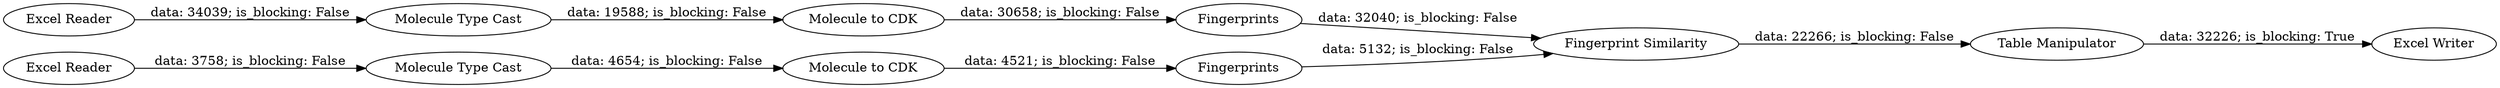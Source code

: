 digraph {
	"4303788654681090703_14" [label="Molecule to CDK"]
	"4303788654681090703_10" [label=Fingerprints]
	"4303788654681090703_7" [label="Molecule to CDK"]
	"4303788654681090703_1" [label="Excel Reader"]
	"4303788654681090703_15" [label="Table Manipulator"]
	"4303788654681090703_16" [label="Excel Writer"]
	"4303788654681090703_2" [label="Molecule Type Cast"]
	"4303788654681090703_12" [label="Excel Reader"]
	"4303788654681090703_9" [label=Fingerprints]
	"4303788654681090703_11" [label="Fingerprint Similarity"]
	"4303788654681090703_13" [label="Molecule Type Cast"]
	"4303788654681090703_2" -> "4303788654681090703_7" [label="data: 19588; is_blocking: False"]
	"4303788654681090703_10" -> "4303788654681090703_11" [label="data: 5132; is_blocking: False"]
	"4303788654681090703_14" -> "4303788654681090703_10" [label="data: 4521; is_blocking: False"]
	"4303788654681090703_7" -> "4303788654681090703_9" [label="data: 30658; is_blocking: False"]
	"4303788654681090703_15" -> "4303788654681090703_16" [label="data: 32226; is_blocking: True"]
	"4303788654681090703_9" -> "4303788654681090703_11" [label="data: 32040; is_blocking: False"]
	"4303788654681090703_12" -> "4303788654681090703_13" [label="data: 3758; is_blocking: False"]
	"4303788654681090703_13" -> "4303788654681090703_14" [label="data: 4654; is_blocking: False"]
	"4303788654681090703_1" -> "4303788654681090703_2" [label="data: 34039; is_blocking: False"]
	"4303788654681090703_11" -> "4303788654681090703_15" [label="data: 22266; is_blocking: False"]
	rankdir=LR
}
